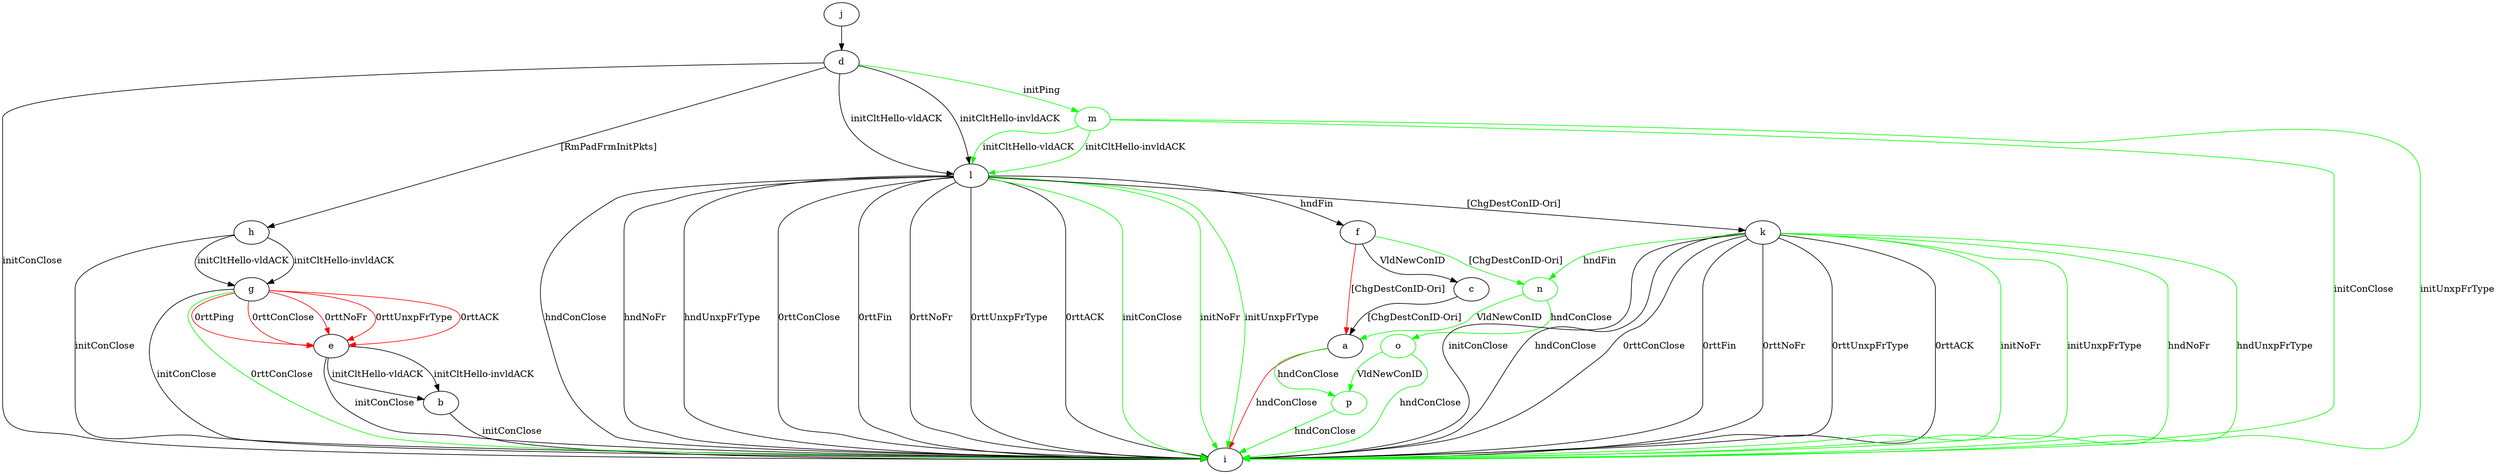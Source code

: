 digraph "" {
	a -> i	[key=0,
		color=red,
		label="hndConClose "];
	p	[color=green];
	a -> p	[key=0,
		color=green,
		label="hndConClose "];
	b -> i	[key=0,
		label="initConClose "];
	c -> a	[key=0,
		label="[ChgDestConID-Ori] "];
	d -> h	[key=0,
		label="[RmPadFrmInitPkts] "];
	d -> i	[key=0,
		label="initConClose "];
	d -> l	[key=0,
		label="initCltHello-vldACK "];
	d -> l	[key=1,
		label="initCltHello-invldACK "];
	m	[color=green];
	d -> m	[key=0,
		color=green,
		label="initPing "];
	e -> b	[key=0,
		label="initCltHello-vldACK "];
	e -> b	[key=1,
		label="initCltHello-invldACK "];
	e -> i	[key=0,
		label="initConClose "];
	f -> a	[key=0,
		color=red,
		label="[ChgDestConID-Ori] "];
	f -> c	[key=0,
		label="VldNewConID "];
	n	[color=green];
	f -> n	[key=0,
		color=green,
		label="[ChgDestConID-Ori] "];
	g -> e	[key=0,
		color=red,
		label="0rttPing "];
	g -> e	[key=1,
		color=red,
		label="0rttConClose "];
	g -> e	[key=2,
		color=red,
		label="0rttNoFr "];
	g -> e	[key=3,
		color=red,
		label="0rttUnxpFrType "];
	g -> e	[key=4,
		color=red,
		label="0rttACK "];
	g -> i	[key=0,
		label="initConClose "];
	g -> i	[key=1,
		color=green,
		label="0rttConClose "];
	h -> g	[key=0,
		label="initCltHello-vldACK "];
	h -> g	[key=1,
		label="initCltHello-invldACK "];
	h -> i	[key=0,
		label="initConClose "];
	j -> d	[key=0];
	k -> i	[key=0,
		label="initConClose "];
	k -> i	[key=1,
		label="hndConClose "];
	k -> i	[key=2,
		label="0rttConClose "];
	k -> i	[key=3,
		label="0rttFin "];
	k -> i	[key=4,
		label="0rttNoFr "];
	k -> i	[key=5,
		label="0rttUnxpFrType "];
	k -> i	[key=6,
		label="0rttACK "];
	k -> i	[key=7,
		color=green,
		label="initNoFr "];
	k -> i	[key=8,
		color=green,
		label="initUnxpFrType "];
	k -> i	[key=9,
		color=green,
		label="hndNoFr "];
	k -> i	[key=10,
		color=green,
		label="hndUnxpFrType "];
	k -> n	[key=0,
		color=green,
		label="hndFin "];
	l -> f	[key=0,
		label="hndFin "];
	l -> i	[key=0,
		label="hndConClose "];
	l -> i	[key=1,
		label="hndNoFr "];
	l -> i	[key=2,
		label="hndUnxpFrType "];
	l -> i	[key=3,
		label="0rttConClose "];
	l -> i	[key=4,
		label="0rttFin "];
	l -> i	[key=5,
		label="0rttNoFr "];
	l -> i	[key=6,
		label="0rttUnxpFrType "];
	l -> i	[key=7,
		label="0rttACK "];
	l -> i	[key=8,
		color=green,
		label="initConClose "];
	l -> i	[key=9,
		color=green,
		label="initNoFr "];
	l -> i	[key=10,
		color=green,
		label="initUnxpFrType "];
	l -> k	[key=0,
		label="[ChgDestConID-Ori] "];
	m -> i	[key=0,
		color=green,
		label="initConClose "];
	m -> i	[key=1,
		color=green,
		label="initUnxpFrType "];
	m -> l	[key=0,
		color=green,
		label="initCltHello-vldACK "];
	m -> l	[key=1,
		color=green,
		label="initCltHello-invldACK "];
	n -> a	[key=0,
		color=green,
		label="VldNewConID "];
	o	[color=green];
	n -> o	[key=0,
		color=green,
		label="hndConClose "];
	o -> i	[key=0,
		color=green,
		label="hndConClose "];
	o -> p	[key=0,
		color=green,
		label="VldNewConID "];
	p -> i	[key=0,
		color=green,
		label="hndConClose "];
}
